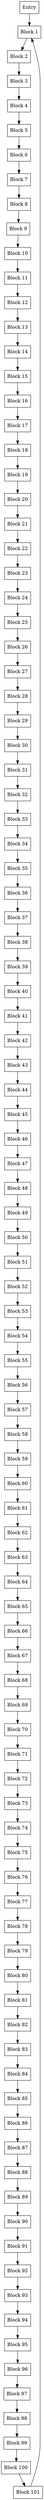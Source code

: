 digraph CFG {
    rankdir=TB;

    // Nodes
    node [shape=box];
    entry [label="Entry"];
    block1 [label="Block 1"];
    block2 [label="Block 2"];
    block3 [label="Block 3"];
    block4 [label="Block 4"];
    block5 [label="Block 5"];
    block6 [label="Block 6"];
    block7 [label="Block 7"];
    block8 [label="Block 8"];
    block9 [label="Block 9"];
    block10 [label="Block 10"];
    block11 [label="Block 11"];
    block12 [label="Block 12"];
    block13 [label="Block 13"];
    block14 [label="Block 14"];
    block15 [label="Block 15"];
    block16 [label="Block 16"];
    block17 [label="Block 17"];
    block18 [label="Block 18"];
    block19 [label="Block 19"];
    block20 [label="Block 20"];
    block21 [label="Block 21"];
    block22 [label="Block 22"];
    block23 [label="Block 23"];
    block24 [label="Block 24"];
    block25 [label="Block 25"];
    block26 [label="Block 26"];
    block27 [label="Block 27"];
    block28 [label="Block 28"];
    block29 [label="Block 29"];
    block30 [label="Block 30"];
    block31 [label="Block 31"];
    block32 [label="Block 32"];
    block33 [label="Block 33"];
    block34 [label="Block 34"];
    block35 [label="Block 35"];
    block36 [label="Block 36"];
    block37 [label="Block 37"];
    block38 [label="Block 38"];
    block39 [label="Block 39"];
    block40 [label="Block 40"];
    block41 [label="Block 41"];
    block42 [label="Block 42"];
    block43 [label="Block 43"];
    block44 [label="Block 44"];
    block45 [label="Block 45"];
    block46 [label="Block 46"];
    block47 [label="Block 47"];
    block48 [label="Block 48"];
    block49 [label="Block 49"];
    block50 [label="Block 50"];
    block51 [label="Block 51"];
    block52 [label="Block 52"];
    block53 [label="Block 53"];
    block54 [label="Block 54"];
    block55 [label="Block 55"];
    block56 [label="Block 56"];
    block57 [label="Block 57"];
    block58 [label="Block 58"];
    block59 [label="Block 59"];
    block60 [label="Block 60"];
    block61 [label="Block 61"];
    block62 [label="Block 62"];
    block63 [label="Block 63"];
    block64 [label="Block 64"];
    block65 [label="Block 65"];
    block66 [label="Block 66"];
    block67 [label="Block 67"];
    block68 [label="Block 68"];
    block69 [label="Block 69"];
    block70 [label="Block 70"];
    block71 [label="Block 71"];
    block72 [label="Block 72"];
    block73 [label="Block 73"];
    block74 [label="Block 74"];
    block75 [label="Block 75"];
    block76 [label="Block 76"];
    block77 [label="Block 77"];
    block78 [label="Block 78"];
    block79 [label="Block 79"];
    block80 [label="Block 80"];
    block81 [label="Block 81"];
    block82 [label="Block 82"];
    block83 [label="Block 83"];
    block84 [label="Block 84"];
    block85 [label="Block 85"];
    block86 [label="Block 86"];
    block87 [label="Block 87"];
    block88 [label="Block 88"];
    block89 [label="Block 89"];
    block90 [label="Block 90"];
    block91 [label="Block 91"];
    block92 [label="Block 92"];
    block93 [label="Block 93"];
    block94 [label="Block 94"];
    block95 [label="Block 95"];
    block96 [label="Block 96"];
    block97 [label="Block 97"];
    block98 [label="Block 98"];
    block99 [label="Block 99"];
    block100 [label="Block 100"];
    block101 [label="Block 101"];

    // Edges
    entry -> block1;
    block1 -> block2;
    block2 -> block3;
    block3 -> block4;
    block4 -> block5;
    block5 -> block6;
    block6 -> block7;
    block7 -> block8;
    block8 -> block9;
    block9 -> block10;
    block10 -> block11;
    block11 -> block12;
    block12 -> block13;
    block13 -> block14;
    block14 -> block15;
    block15 -> block16;
    block16 -> block17;
    block17 -> block18;
    block18 -> block19;
    block19 -> block20;
    block20 -> block21;
    block21 -> block22;
    block22 -> block23;
    block23 -> block24;
    block24 -> block25;
    block25 -> block26;
    block26 -> block27;
    block27 -> block28;
    block28 -> block29;
    block29 -> block30;
    block30 -> block31;
    block31 -> block32;
    block32 -> block33;
    block33 -> block34;
    block34 -> block35;
    block35 -> block36;
    block36 -> block37;
    block37 -> block38;
    block38 -> block39;
    block39 -> block40;
    block40 -> block41;
    block41 -> block42;
    block42 -> block43;
    block43 -> block44;
    block44 -> block45;
    block45 -> block46;
    block46 -> block47;
    block47 -> block48;
    block48 -> block49;
    block49 -> block50;
    block50 -> block51;
    block51 -> block52;
    block52 -> block53;
    block53 -> block54;
    block54 -> block55;
    block55 -> block56;
    block56 -> block57;
    block57 -> block58;
    block58 -> block59;
    block59 -> block60;
    block60 -> block61;
    block61 -> block62;
    block62 -> block63;
    block63 -> block64;
    block64 -> block65;
    block65 -> block66;
    block66 -> block67;
    block67 -> block68;
    block68 -> block69;
    block69 -> block70;
    block70 -> block71;
    block71 -> block72;
    block72 -> block73;
    block73 -> block74;
    block74 -> block75;
    block75 -> block76;
    block76 -> block77;
    block77 -> block78;
    block78 -> block79;
    block79 -> block80;
    block80 -> block81;
    block81 -> block82;
    block82 -> block83;
    block83 -> block84;
    block84 -> block85;
    block85 -> block86;
    block86 -> block87;
    block87 -> block88;
    block88 -> block89;
    block89 -> block90;
    block90 -> block91;
    block91 -> block92;
    block92 -> block93;
    block93 -> block94;
    block94 -> block95;
    block95 -> block96;
    block96 -> block97;
    block97 -> block98;
    block98 -> block99;
    block99 -> block100;
    block100 -> block101;
    block101 -> block1; // Example cycle
}